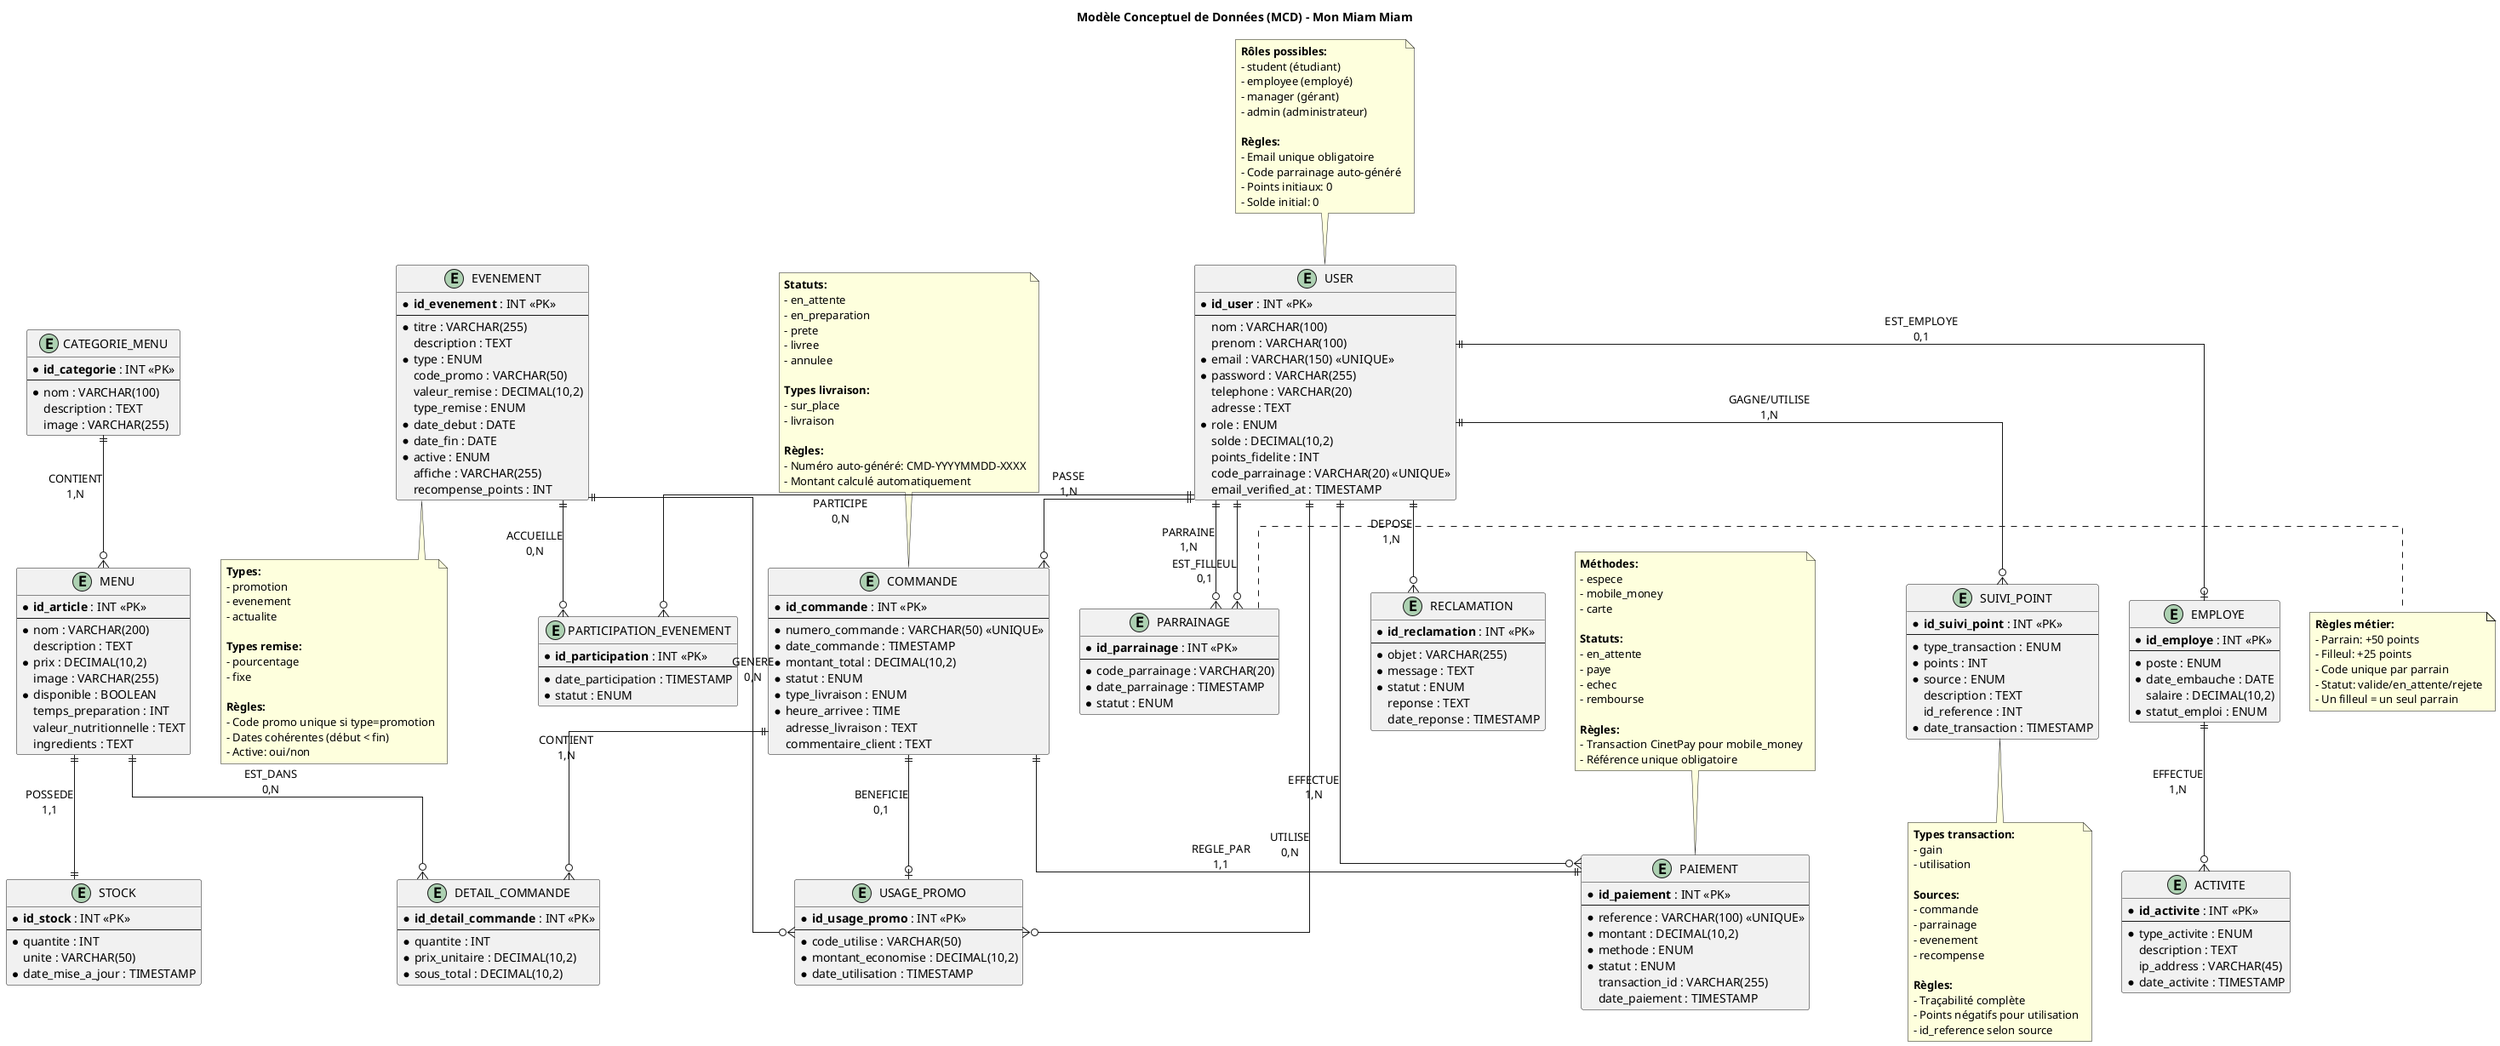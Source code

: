 @startuml ER_Diagram_MERISE_MCD
title Modèle Conceptuel de Données (MCD) - Mon Miam Miam

' Configuration
skinparam linetype ortho
skinparam backgroundColor #FFFFFF

' Entités
entity "USER" as user {
    * **id_user** : INT <<PK>>
    --
    nom : VARCHAR(100)
    prenom : VARCHAR(100)
    * email : VARCHAR(150) <<UNIQUE>>
    * password : VARCHAR(255)
    telephone : VARCHAR(20)
    adresse : TEXT
    * role : ENUM
    solde : DECIMAL(10,2)
    points_fidelite : INT
    code_parrainage : VARCHAR(20) <<UNIQUE>>
    email_verified_at : TIMESTAMP
}

entity "COMMANDE" as commande {
    * **id_commande** : INT <<PK>>
    --
    * numero_commande : VARCHAR(50) <<UNIQUE>>
    * date_commande : TIMESTAMP
    * montant_total : DECIMAL(10,2)
    * statut : ENUM
    * type_livraison : ENUM
    * heure_arrivee : TIME
    adresse_livraison : TEXT
    commentaire_client : TEXT
}

entity "MENU" as menu {
    * **id_article** : INT <<PK>>
    --
    * nom : VARCHAR(200)
    description : TEXT
    * prix : DECIMAL(10,2)
    image : VARCHAR(255)
    * disponible : BOOLEAN
    temps_preparation : INT
    valeur_nutritionnelle : TEXT
    ingredients : TEXT
}

entity "CATEGORIE_MENU" as categorie {
    * **id_categorie** : INT <<PK>>
    --
    * nom : VARCHAR(100)
    description : TEXT
    image : VARCHAR(255)
}

entity "STOCK" as stock {
    * **id_stock** : INT <<PK>>
    --
    * quantite : INT
    unite : VARCHAR(50)
    * date_mise_a_jour : TIMESTAMP
}

entity "PAIEMENT" as paiement {
    * **id_paiement** : INT <<PK>>
    --
    * reference : VARCHAR(100) <<UNIQUE>>
    * montant : DECIMAL(10,2)
    * methode : ENUM
    * statut : ENUM
    transaction_id : VARCHAR(255)
    date_paiement : TIMESTAMP
}

entity "RECLAMATION" as reclamation {
    * **id_reclamation** : INT <<PK>>
    --
    * objet : VARCHAR(255)
    * message : TEXT
    * statut : ENUM
    reponse : TEXT
    date_reponse : TIMESTAMP
}

entity "EVENEMENT" as evenement {
    * **id_evenement** : INT <<PK>>
    --
    * titre : VARCHAR(255)
    description : TEXT
    * type : ENUM
    code_promo : VARCHAR(50)
    valeur_remise : DECIMAL(10,2)
    type_remise : ENUM
    * date_debut : DATE
    * date_fin : DATE
    * active : ENUM
    affiche : VARCHAR(255)
    recompense_points : INT
}

entity "PARRAINAGE" as parrainage {
    * **id_parrainage** : INT <<PK>>
    --
    * code_parrainage : VARCHAR(20)
    * date_parrainage : TIMESTAMP
    * statut : ENUM
}

entity "SUIVI_POINT" as suivi_point {
    * **id_suivi_point** : INT <<PK>>
    --
    * type_transaction : ENUM
    * points : INT
    * source : ENUM
    description : TEXT
    id_reference : INT
    * date_transaction : TIMESTAMP
}

entity "EMPLOYE" as employe {
    * **id_employe** : INT <<PK>>
    --
    * poste : ENUM
    * date_embauche : DATE
    salaire : DECIMAL(10,2)
    * statut_emploi : ENUM
}

entity "ACTIVITE" as activite {
    * **id_activite** : INT <<PK>>
    --
    * type_activite : ENUM
    description : TEXT
    ip_address : VARCHAR(45)
    * date_activite : TIMESTAMP
}

entity "USAGE_PROMO" as usage_promo {
    * **id_usage_promo** : INT <<PK>>
    --
    * code_utilise : VARCHAR(50)
    * montant_economise : DECIMAL(10,2)
    * date_utilisation : TIMESTAMP
}

entity "PARTICIPATION_EVENEMENT" as participation {
    * **id_participation** : INT <<PK>>
    --
    * date_participation : TIMESTAMP
    * statut : ENUM
}

' Table de liaison DETAIL_COMMANDE
entity "DETAIL_COMMANDE" as detail {
    * **id_detail_commande** : INT <<PK>>
    --
    * quantite : INT
    * prix_unitaire : DECIMAL(10,2)
    * sous_total : DECIMAL(10,2)
}

' Relations avec cardinalités MERISE

' USER - COMMANDE (1,N)
user ||--o{ commande : "PASSE\n1,N"

' COMMANDE - DETAIL_COMMANDE - MENU (N,N)
commande ||--o{ detail : "CONTIENT\n1,N"
menu ||--o{ detail : "EST_DANS\n0,N"

' COMMANDE - PAIEMENT (1,1)
commande ||--|| paiement : "REGLE_PAR\n1,1"

' USER - PAIEMENT (1,N)
user ||--o{ paiement : "EFFECTUE\n1,N"

' USER - RECLAMATION (1,N)
user ||--o{ reclamation : "DEPOSE\n1,N"

' CATEGORIE_MENU - MENU (1,N)
categorie ||--o{ menu : "CONTIENT\n1,N"

' MENU - STOCK (1,1)
menu ||--|| stock : "POSSEDE\n1,1"

' USER - PARRAINAGE (Parrain) (1,N)
user ||--o{ parrainage : "PARRAINE\n1,N"

' USER - PARRAINAGE (Filleul) (N,1)
user ||--o{ parrainage : "EST_FILLEUL\n0,1"

' USER - SUIVI_POINT (1,N)
user ||--o{ suivi_point : "GAGNE/UTILISE\n1,N"

' USER - EMPLOYE (1,1)
user ||--o| employe : "EST_EMPLOYE\n0,1"

' EMPLOYE - ACTIVITE (1,N)
employe ||--o{ activite : "EFFECTUE\n1,N"

' USER - EVENEMENT via PARTICIPATION (N,N)
user ||--o{ participation : "PARTICIPE\n0,N"
evenement ||--o{ participation : "ACCUEILLE\n0,N"

' USER - EVENEMENT via USAGE_PROMO (N,N)
user ||--o{ usage_promo : "UTILISE\n0,N"
evenement ||--o{ usage_promo : "GENERE\n0,N"

' COMMANDE - USAGE_PROMO (1,1)
commande ||--o| usage_promo : "BENEFICIE\n0,1"

note top of user
    **Rôles possibles:**
    - student (étudiant)
    - employee (employé)
    - manager (gérant)
    - admin (administrateur)
    
    **Règles:**
    - Email unique obligatoire
    - Code parrainage auto-généré
    - Points initiaux: 0
    - Solde initial: 0
end note

note top of commande
    **Statuts:**
    - en_attente
    - en_preparation
    - prete
    - livree
    - annulee
    
    **Types livraison:**
    - sur_place
    - livraison
    
    **Règles:**
    - Numéro auto-généré: CMD-YYYYMMDD-XXXX
    - Montant calculé automatiquement
end note

note top of paiement
    **Méthodes:**
    - espece
    - mobile_money
    - carte
    
    **Statuts:**
    - en_attente
    - paye
    - echec
    - rembourse
    
    **Règles:**
    - Transaction CinetPay pour mobile_money
    - Référence unique obligatoire
end note

note bottom of evenement
    **Types:**
    - promotion
    - evenement
    - actualite
    
    **Types remise:**
    - pourcentage
    - fixe
    
    **Règles:**
    - Code promo unique si type=promotion
    - Dates cohérentes (début < fin)
    - Active: oui/non
end note

note bottom of suivi_point
    **Types transaction:**
    - gain
    - utilisation
    
    **Sources:**
    - commande
    - parrainage
    - evenement
    - recompense
    
    **Règles:**
    - Traçabilité complète
    - Points négatifs pour utilisation
    - id_reference selon source
end note

note right of parrainage
    **Règles métier:**
    - Parrain: +50 points
    - Filleul: +25 points
    - Code unique par parrain
    - Statut: valide/en_attente/rejete
    - Un filleul = un seul parrain
end note

@enduml
